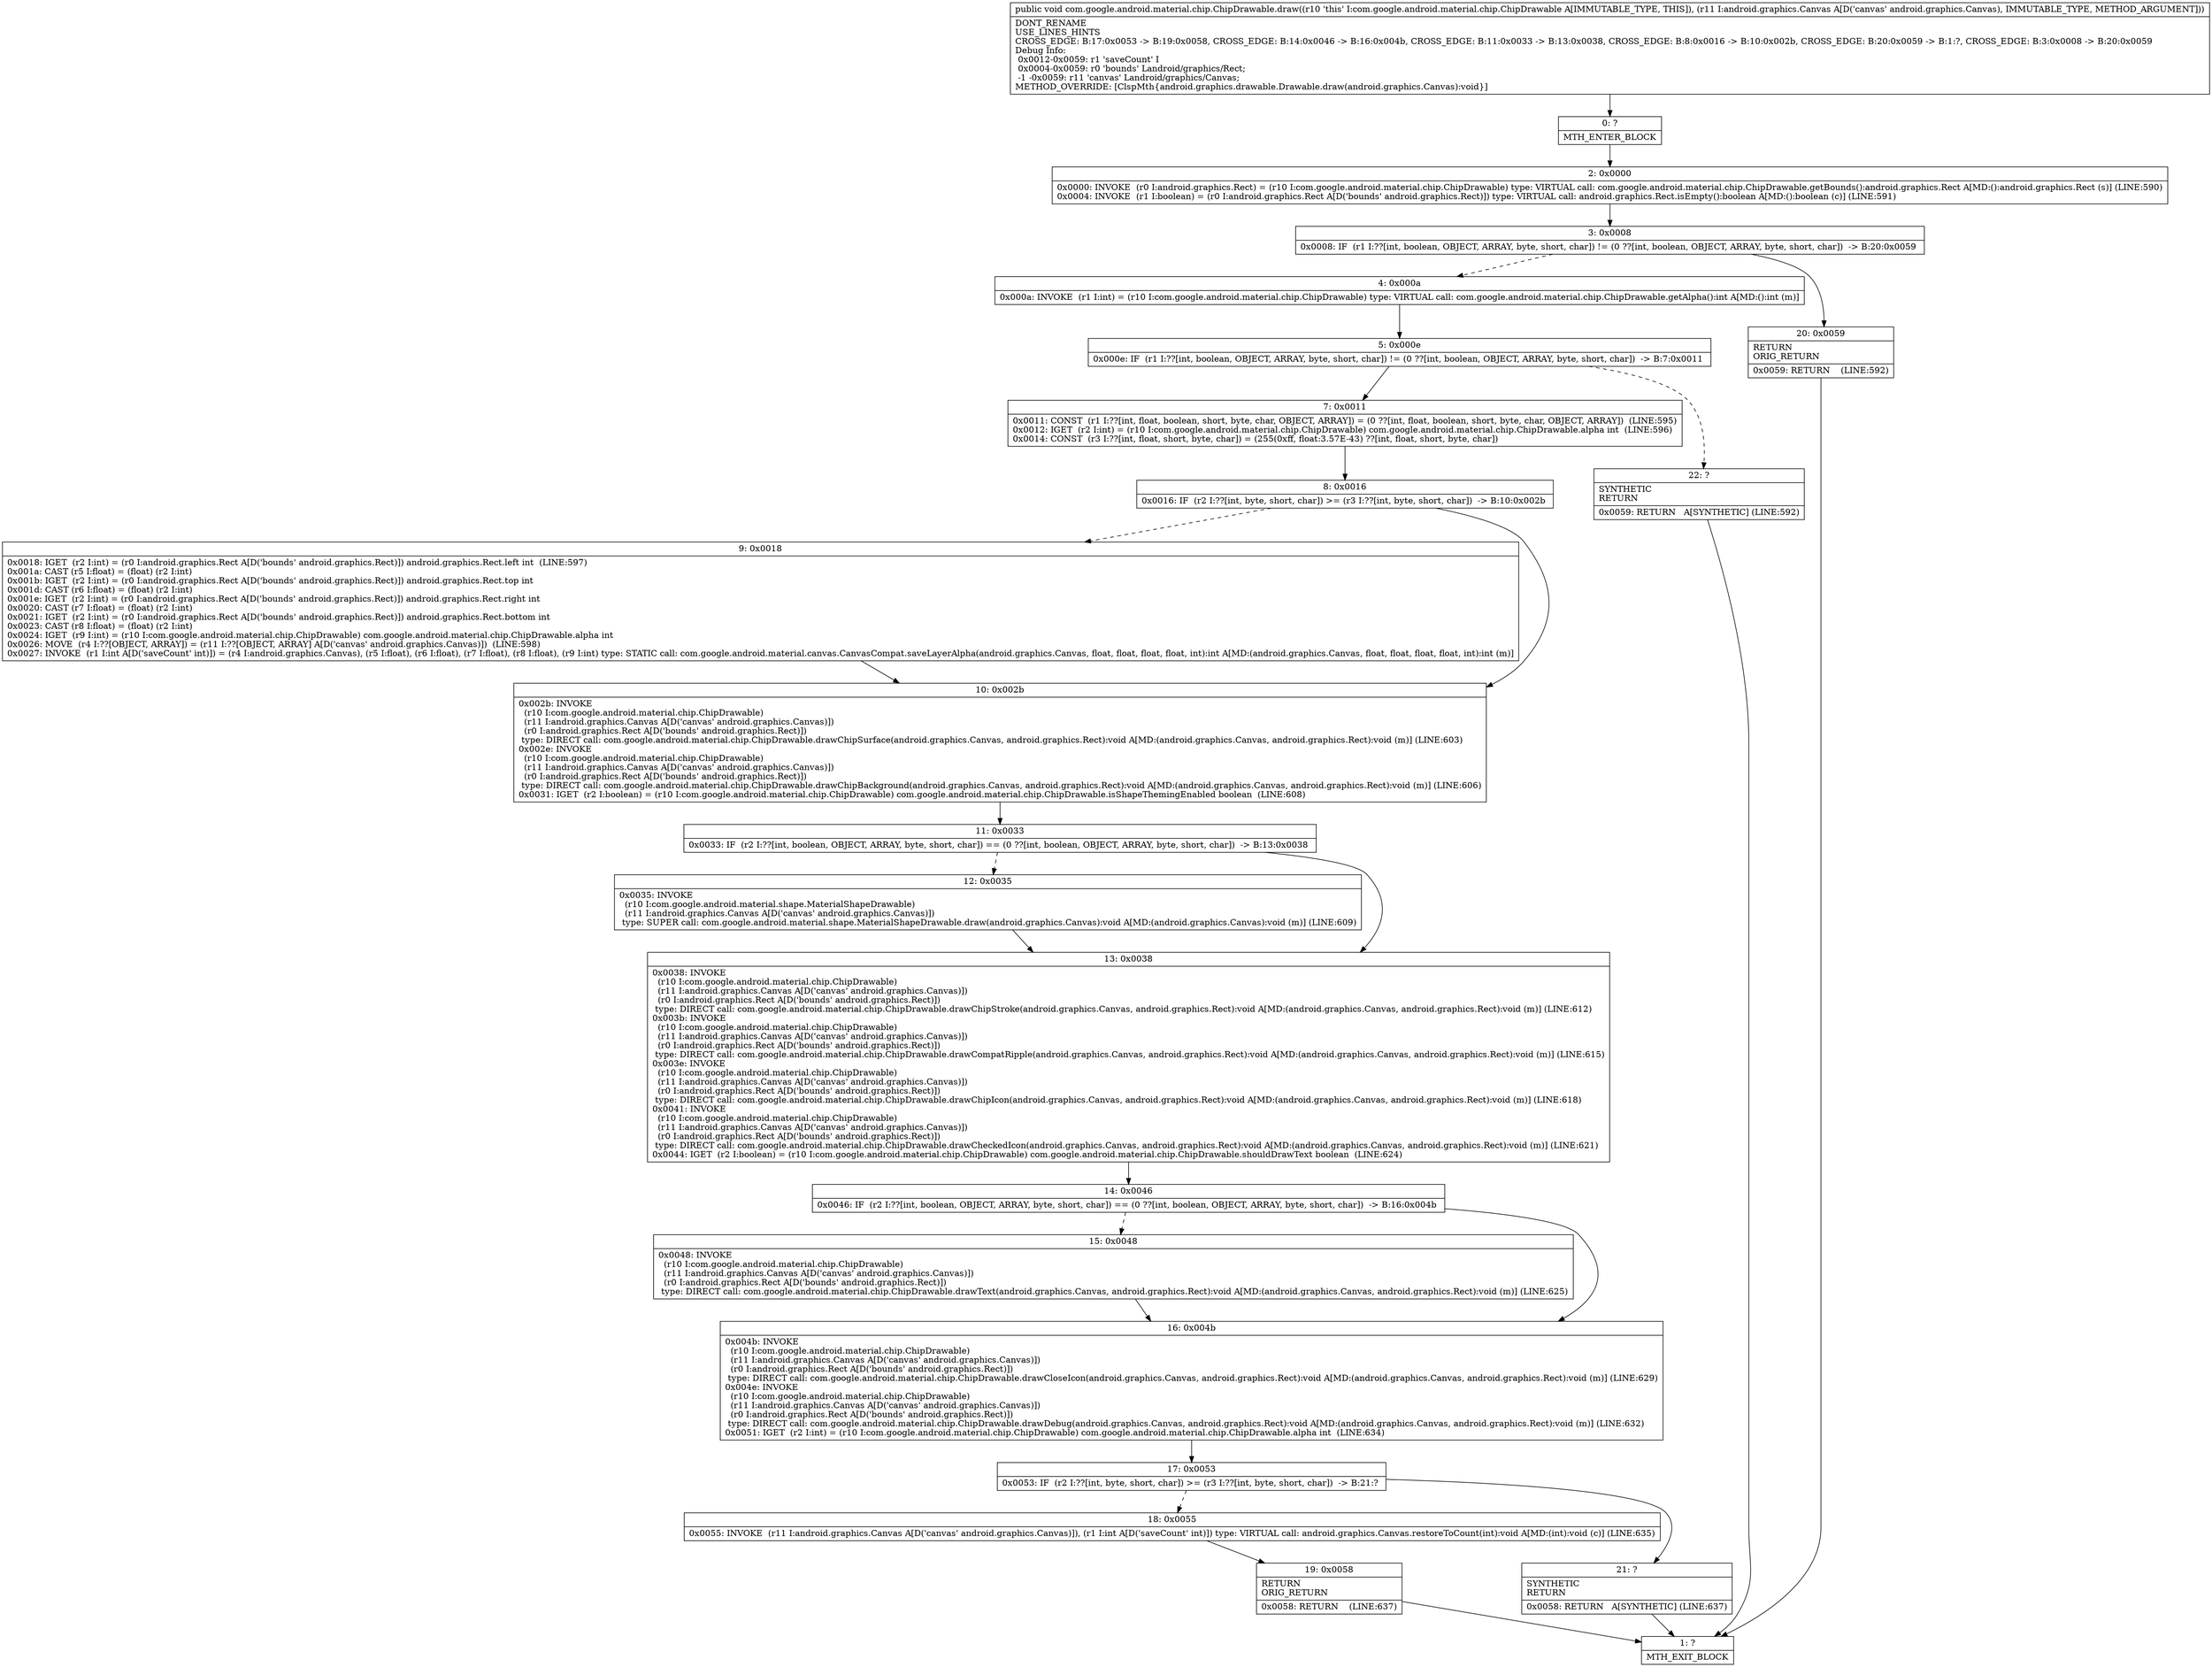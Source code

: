 digraph "CFG forcom.google.android.material.chip.ChipDrawable.draw(Landroid\/graphics\/Canvas;)V" {
Node_0 [shape=record,label="{0\:\ ?|MTH_ENTER_BLOCK\l}"];
Node_2 [shape=record,label="{2\:\ 0x0000|0x0000: INVOKE  (r0 I:android.graphics.Rect) = (r10 I:com.google.android.material.chip.ChipDrawable) type: VIRTUAL call: com.google.android.material.chip.ChipDrawable.getBounds():android.graphics.Rect A[MD:():android.graphics.Rect (s)] (LINE:590)\l0x0004: INVOKE  (r1 I:boolean) = (r0 I:android.graphics.Rect A[D('bounds' android.graphics.Rect)]) type: VIRTUAL call: android.graphics.Rect.isEmpty():boolean A[MD:():boolean (c)] (LINE:591)\l}"];
Node_3 [shape=record,label="{3\:\ 0x0008|0x0008: IF  (r1 I:??[int, boolean, OBJECT, ARRAY, byte, short, char]) != (0 ??[int, boolean, OBJECT, ARRAY, byte, short, char])  \-\> B:20:0x0059 \l}"];
Node_4 [shape=record,label="{4\:\ 0x000a|0x000a: INVOKE  (r1 I:int) = (r10 I:com.google.android.material.chip.ChipDrawable) type: VIRTUAL call: com.google.android.material.chip.ChipDrawable.getAlpha():int A[MD:():int (m)]\l}"];
Node_5 [shape=record,label="{5\:\ 0x000e|0x000e: IF  (r1 I:??[int, boolean, OBJECT, ARRAY, byte, short, char]) != (0 ??[int, boolean, OBJECT, ARRAY, byte, short, char])  \-\> B:7:0x0011 \l}"];
Node_7 [shape=record,label="{7\:\ 0x0011|0x0011: CONST  (r1 I:??[int, float, boolean, short, byte, char, OBJECT, ARRAY]) = (0 ??[int, float, boolean, short, byte, char, OBJECT, ARRAY])  (LINE:595)\l0x0012: IGET  (r2 I:int) = (r10 I:com.google.android.material.chip.ChipDrawable) com.google.android.material.chip.ChipDrawable.alpha int  (LINE:596)\l0x0014: CONST  (r3 I:??[int, float, short, byte, char]) = (255(0xff, float:3.57E\-43) ??[int, float, short, byte, char]) \l}"];
Node_8 [shape=record,label="{8\:\ 0x0016|0x0016: IF  (r2 I:??[int, byte, short, char]) \>= (r3 I:??[int, byte, short, char])  \-\> B:10:0x002b \l}"];
Node_9 [shape=record,label="{9\:\ 0x0018|0x0018: IGET  (r2 I:int) = (r0 I:android.graphics.Rect A[D('bounds' android.graphics.Rect)]) android.graphics.Rect.left int  (LINE:597)\l0x001a: CAST (r5 I:float) = (float) (r2 I:int) \l0x001b: IGET  (r2 I:int) = (r0 I:android.graphics.Rect A[D('bounds' android.graphics.Rect)]) android.graphics.Rect.top int \l0x001d: CAST (r6 I:float) = (float) (r2 I:int) \l0x001e: IGET  (r2 I:int) = (r0 I:android.graphics.Rect A[D('bounds' android.graphics.Rect)]) android.graphics.Rect.right int \l0x0020: CAST (r7 I:float) = (float) (r2 I:int) \l0x0021: IGET  (r2 I:int) = (r0 I:android.graphics.Rect A[D('bounds' android.graphics.Rect)]) android.graphics.Rect.bottom int \l0x0023: CAST (r8 I:float) = (float) (r2 I:int) \l0x0024: IGET  (r9 I:int) = (r10 I:com.google.android.material.chip.ChipDrawable) com.google.android.material.chip.ChipDrawable.alpha int \l0x0026: MOVE  (r4 I:??[OBJECT, ARRAY]) = (r11 I:??[OBJECT, ARRAY] A[D('canvas' android.graphics.Canvas)])  (LINE:598)\l0x0027: INVOKE  (r1 I:int A[D('saveCount' int)]) = (r4 I:android.graphics.Canvas), (r5 I:float), (r6 I:float), (r7 I:float), (r8 I:float), (r9 I:int) type: STATIC call: com.google.android.material.canvas.CanvasCompat.saveLayerAlpha(android.graphics.Canvas, float, float, float, float, int):int A[MD:(android.graphics.Canvas, float, float, float, float, int):int (m)]\l}"];
Node_10 [shape=record,label="{10\:\ 0x002b|0x002b: INVOKE  \l  (r10 I:com.google.android.material.chip.ChipDrawable)\l  (r11 I:android.graphics.Canvas A[D('canvas' android.graphics.Canvas)])\l  (r0 I:android.graphics.Rect A[D('bounds' android.graphics.Rect)])\l type: DIRECT call: com.google.android.material.chip.ChipDrawable.drawChipSurface(android.graphics.Canvas, android.graphics.Rect):void A[MD:(android.graphics.Canvas, android.graphics.Rect):void (m)] (LINE:603)\l0x002e: INVOKE  \l  (r10 I:com.google.android.material.chip.ChipDrawable)\l  (r11 I:android.graphics.Canvas A[D('canvas' android.graphics.Canvas)])\l  (r0 I:android.graphics.Rect A[D('bounds' android.graphics.Rect)])\l type: DIRECT call: com.google.android.material.chip.ChipDrawable.drawChipBackground(android.graphics.Canvas, android.graphics.Rect):void A[MD:(android.graphics.Canvas, android.graphics.Rect):void (m)] (LINE:606)\l0x0031: IGET  (r2 I:boolean) = (r10 I:com.google.android.material.chip.ChipDrawable) com.google.android.material.chip.ChipDrawable.isShapeThemingEnabled boolean  (LINE:608)\l}"];
Node_11 [shape=record,label="{11\:\ 0x0033|0x0033: IF  (r2 I:??[int, boolean, OBJECT, ARRAY, byte, short, char]) == (0 ??[int, boolean, OBJECT, ARRAY, byte, short, char])  \-\> B:13:0x0038 \l}"];
Node_12 [shape=record,label="{12\:\ 0x0035|0x0035: INVOKE  \l  (r10 I:com.google.android.material.shape.MaterialShapeDrawable)\l  (r11 I:android.graphics.Canvas A[D('canvas' android.graphics.Canvas)])\l type: SUPER call: com.google.android.material.shape.MaterialShapeDrawable.draw(android.graphics.Canvas):void A[MD:(android.graphics.Canvas):void (m)] (LINE:609)\l}"];
Node_13 [shape=record,label="{13\:\ 0x0038|0x0038: INVOKE  \l  (r10 I:com.google.android.material.chip.ChipDrawable)\l  (r11 I:android.graphics.Canvas A[D('canvas' android.graphics.Canvas)])\l  (r0 I:android.graphics.Rect A[D('bounds' android.graphics.Rect)])\l type: DIRECT call: com.google.android.material.chip.ChipDrawable.drawChipStroke(android.graphics.Canvas, android.graphics.Rect):void A[MD:(android.graphics.Canvas, android.graphics.Rect):void (m)] (LINE:612)\l0x003b: INVOKE  \l  (r10 I:com.google.android.material.chip.ChipDrawable)\l  (r11 I:android.graphics.Canvas A[D('canvas' android.graphics.Canvas)])\l  (r0 I:android.graphics.Rect A[D('bounds' android.graphics.Rect)])\l type: DIRECT call: com.google.android.material.chip.ChipDrawable.drawCompatRipple(android.graphics.Canvas, android.graphics.Rect):void A[MD:(android.graphics.Canvas, android.graphics.Rect):void (m)] (LINE:615)\l0x003e: INVOKE  \l  (r10 I:com.google.android.material.chip.ChipDrawable)\l  (r11 I:android.graphics.Canvas A[D('canvas' android.graphics.Canvas)])\l  (r0 I:android.graphics.Rect A[D('bounds' android.graphics.Rect)])\l type: DIRECT call: com.google.android.material.chip.ChipDrawable.drawChipIcon(android.graphics.Canvas, android.graphics.Rect):void A[MD:(android.graphics.Canvas, android.graphics.Rect):void (m)] (LINE:618)\l0x0041: INVOKE  \l  (r10 I:com.google.android.material.chip.ChipDrawable)\l  (r11 I:android.graphics.Canvas A[D('canvas' android.graphics.Canvas)])\l  (r0 I:android.graphics.Rect A[D('bounds' android.graphics.Rect)])\l type: DIRECT call: com.google.android.material.chip.ChipDrawable.drawCheckedIcon(android.graphics.Canvas, android.graphics.Rect):void A[MD:(android.graphics.Canvas, android.graphics.Rect):void (m)] (LINE:621)\l0x0044: IGET  (r2 I:boolean) = (r10 I:com.google.android.material.chip.ChipDrawable) com.google.android.material.chip.ChipDrawable.shouldDrawText boolean  (LINE:624)\l}"];
Node_14 [shape=record,label="{14\:\ 0x0046|0x0046: IF  (r2 I:??[int, boolean, OBJECT, ARRAY, byte, short, char]) == (0 ??[int, boolean, OBJECT, ARRAY, byte, short, char])  \-\> B:16:0x004b \l}"];
Node_15 [shape=record,label="{15\:\ 0x0048|0x0048: INVOKE  \l  (r10 I:com.google.android.material.chip.ChipDrawable)\l  (r11 I:android.graphics.Canvas A[D('canvas' android.graphics.Canvas)])\l  (r0 I:android.graphics.Rect A[D('bounds' android.graphics.Rect)])\l type: DIRECT call: com.google.android.material.chip.ChipDrawable.drawText(android.graphics.Canvas, android.graphics.Rect):void A[MD:(android.graphics.Canvas, android.graphics.Rect):void (m)] (LINE:625)\l}"];
Node_16 [shape=record,label="{16\:\ 0x004b|0x004b: INVOKE  \l  (r10 I:com.google.android.material.chip.ChipDrawable)\l  (r11 I:android.graphics.Canvas A[D('canvas' android.graphics.Canvas)])\l  (r0 I:android.graphics.Rect A[D('bounds' android.graphics.Rect)])\l type: DIRECT call: com.google.android.material.chip.ChipDrawable.drawCloseIcon(android.graphics.Canvas, android.graphics.Rect):void A[MD:(android.graphics.Canvas, android.graphics.Rect):void (m)] (LINE:629)\l0x004e: INVOKE  \l  (r10 I:com.google.android.material.chip.ChipDrawable)\l  (r11 I:android.graphics.Canvas A[D('canvas' android.graphics.Canvas)])\l  (r0 I:android.graphics.Rect A[D('bounds' android.graphics.Rect)])\l type: DIRECT call: com.google.android.material.chip.ChipDrawable.drawDebug(android.graphics.Canvas, android.graphics.Rect):void A[MD:(android.graphics.Canvas, android.graphics.Rect):void (m)] (LINE:632)\l0x0051: IGET  (r2 I:int) = (r10 I:com.google.android.material.chip.ChipDrawable) com.google.android.material.chip.ChipDrawable.alpha int  (LINE:634)\l}"];
Node_17 [shape=record,label="{17\:\ 0x0053|0x0053: IF  (r2 I:??[int, byte, short, char]) \>= (r3 I:??[int, byte, short, char])  \-\> B:21:? \l}"];
Node_18 [shape=record,label="{18\:\ 0x0055|0x0055: INVOKE  (r11 I:android.graphics.Canvas A[D('canvas' android.graphics.Canvas)]), (r1 I:int A[D('saveCount' int)]) type: VIRTUAL call: android.graphics.Canvas.restoreToCount(int):void A[MD:(int):void (c)] (LINE:635)\l}"];
Node_19 [shape=record,label="{19\:\ 0x0058|RETURN\lORIG_RETURN\l|0x0058: RETURN    (LINE:637)\l}"];
Node_1 [shape=record,label="{1\:\ ?|MTH_EXIT_BLOCK\l}"];
Node_21 [shape=record,label="{21\:\ ?|SYNTHETIC\lRETURN\l|0x0058: RETURN   A[SYNTHETIC] (LINE:637)\l}"];
Node_22 [shape=record,label="{22\:\ ?|SYNTHETIC\lRETURN\l|0x0059: RETURN   A[SYNTHETIC] (LINE:592)\l}"];
Node_20 [shape=record,label="{20\:\ 0x0059|RETURN\lORIG_RETURN\l|0x0059: RETURN    (LINE:592)\l}"];
MethodNode[shape=record,label="{public void com.google.android.material.chip.ChipDrawable.draw((r10 'this' I:com.google.android.material.chip.ChipDrawable A[IMMUTABLE_TYPE, THIS]), (r11 I:android.graphics.Canvas A[D('canvas' android.graphics.Canvas), IMMUTABLE_TYPE, METHOD_ARGUMENT]))  | DONT_RENAME\lUSE_LINES_HINTS\lCROSS_EDGE: B:17:0x0053 \-\> B:19:0x0058, CROSS_EDGE: B:14:0x0046 \-\> B:16:0x004b, CROSS_EDGE: B:11:0x0033 \-\> B:13:0x0038, CROSS_EDGE: B:8:0x0016 \-\> B:10:0x002b, CROSS_EDGE: B:20:0x0059 \-\> B:1:?, CROSS_EDGE: B:3:0x0008 \-\> B:20:0x0059\lDebug Info:\l  0x0012\-0x0059: r1 'saveCount' I\l  0x0004\-0x0059: r0 'bounds' Landroid\/graphics\/Rect;\l  \-1 \-0x0059: r11 'canvas' Landroid\/graphics\/Canvas;\lMETHOD_OVERRIDE: [ClspMth\{android.graphics.drawable.Drawable.draw(android.graphics.Canvas):void\}]\l}"];
MethodNode -> Node_0;Node_0 -> Node_2;
Node_2 -> Node_3;
Node_3 -> Node_4[style=dashed];
Node_3 -> Node_20;
Node_4 -> Node_5;
Node_5 -> Node_7;
Node_5 -> Node_22[style=dashed];
Node_7 -> Node_8;
Node_8 -> Node_9[style=dashed];
Node_8 -> Node_10;
Node_9 -> Node_10;
Node_10 -> Node_11;
Node_11 -> Node_12[style=dashed];
Node_11 -> Node_13;
Node_12 -> Node_13;
Node_13 -> Node_14;
Node_14 -> Node_15[style=dashed];
Node_14 -> Node_16;
Node_15 -> Node_16;
Node_16 -> Node_17;
Node_17 -> Node_18[style=dashed];
Node_17 -> Node_21;
Node_18 -> Node_19;
Node_19 -> Node_1;
Node_21 -> Node_1;
Node_22 -> Node_1;
Node_20 -> Node_1;
}


